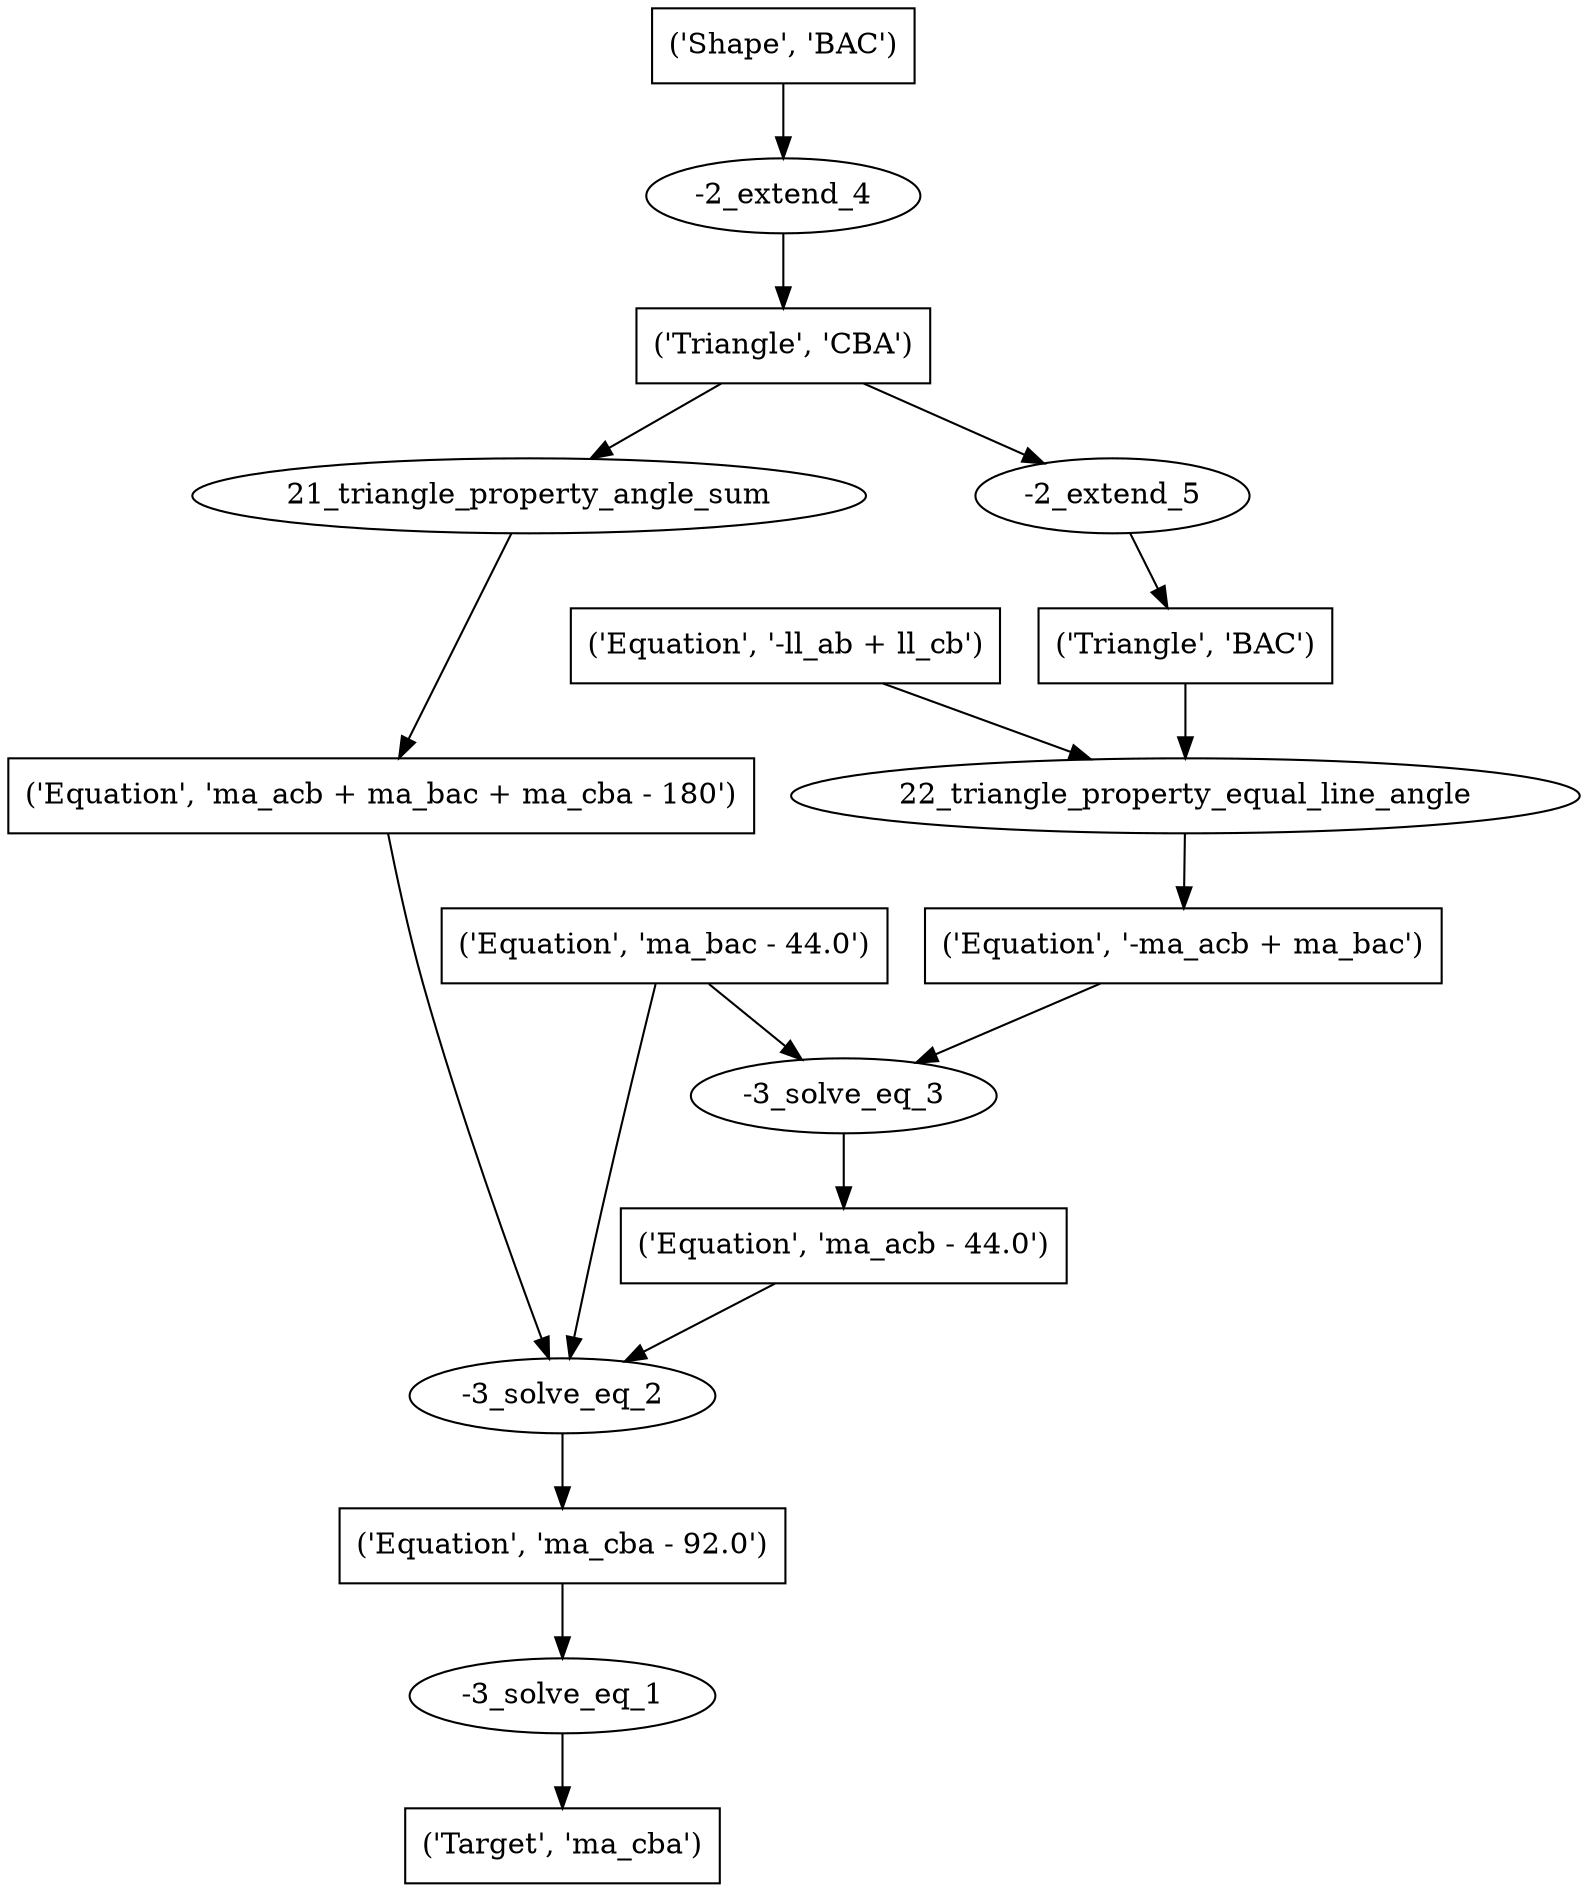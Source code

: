 digraph 47 {
	0 [label="('Target', 'ma_cba')" shape=box]
	1 [label="-3_solve_eq_1"]
	1 -> 0
	2 [label="('Equation', 'ma_cba - 92.0')" shape=box]
	2 -> 1
	3 [label="-3_solve_eq_2"]
	3 -> 2
	4 [label="('Equation', 'ma_bac - 44.0')" shape=box]
	4 -> 3
	5 [label="('Equation', 'ma_acb - 44.0')" shape=box]
	5 -> 3
	6 [label="('Equation', 'ma_acb + ma_bac + ma_cba - 180')" shape=box]
	6 -> 3
	7 [label="-3_solve_eq_3"]
	7 -> 5
	4 -> 7
	8 [label="('Equation', '-ma_acb + ma_bac')" shape=box]
	8 -> 7
	9 [label="21_triangle_property_angle_sum"]
	9 -> 6
	10 [label="('Triangle', 'CBA')" shape=box]
	10 -> 9
	11 [label="22_triangle_property_equal_line_angle"]
	11 -> 8
	12 [label="('Triangle', 'BAC')" shape=box]
	12 -> 11
	13 [label="('Equation', '-ll_ab + ll_cb')" shape=box]
	13 -> 11
	14 [label="-2_extend_4"]
	14 -> 10
	15 [label="('Shape', 'BAC')" shape=box]
	15 -> 14
	16 [label="-2_extend_5"]
	16 -> 12
	10 -> 16
}
